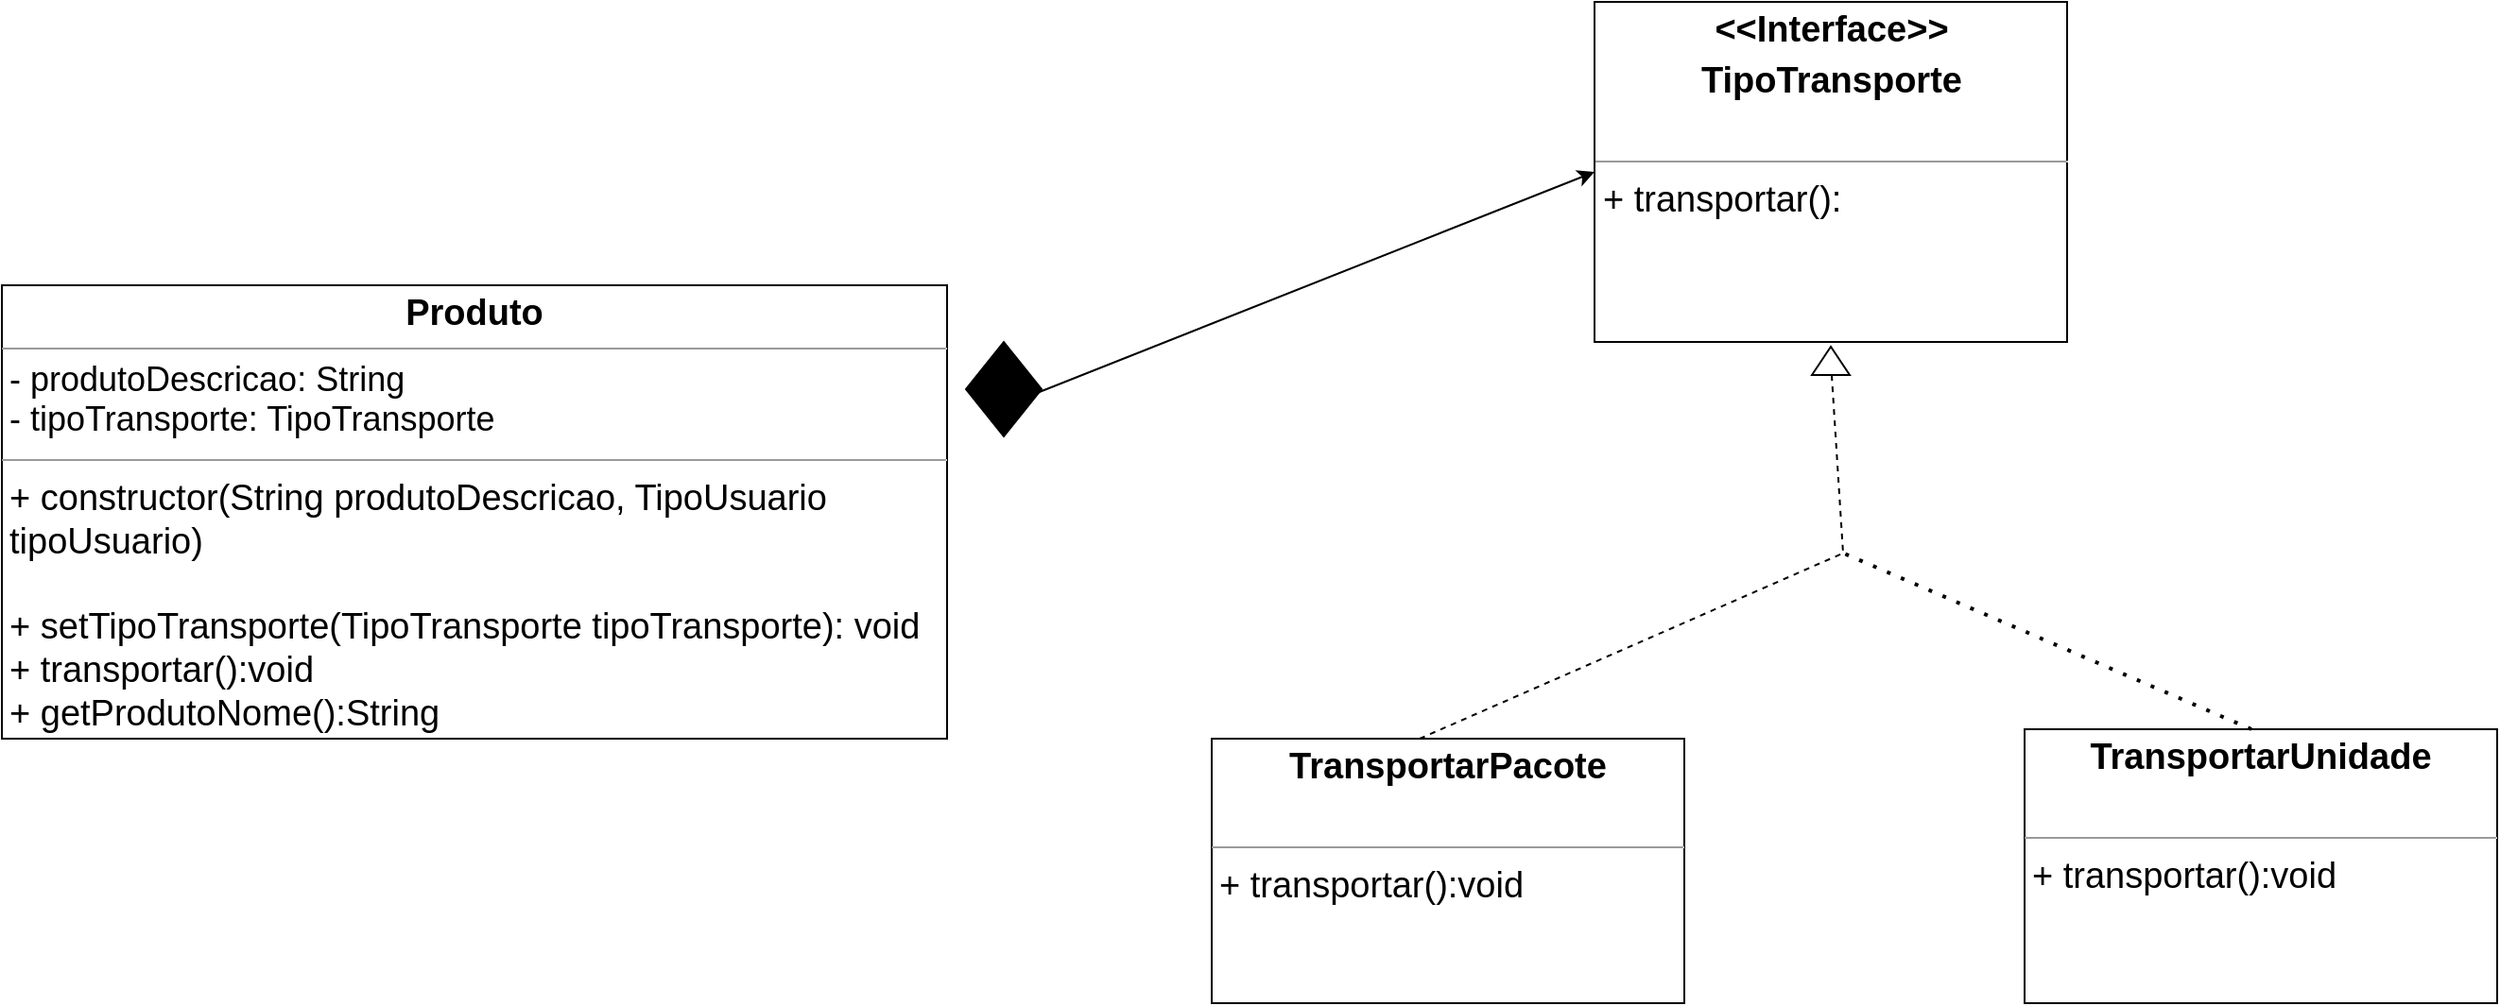 <mxfile version="21.6.8" type="device">
  <diagram name="Página-1" id="UER5mgDJ2g4CtjaLHuVk">
    <mxGraphModel dx="2261" dy="782" grid="1" gridSize="10" guides="1" tooltips="1" connect="1" arrows="1" fold="1" page="1" pageScale="1" pageWidth="827" pageHeight="1169" math="0" shadow="0">
      <root>
        <mxCell id="0" />
        <mxCell id="1" parent="0" />
        <mxCell id="Plm5FXUOydwEj75dUL9J-2" value="&lt;p style=&quot;margin:0px;margin-top:4px;text-align:center;&quot;&gt;&lt;span style=&quot;font-size: 19px;&quot;&gt;&lt;b&gt;Produto&lt;/b&gt;&lt;/span&gt;&lt;/p&gt;&lt;hr size=&quot;1&quot;&gt;&lt;p style=&quot;margin: 0px 0px 0px 4px; font-size: 18px;&quot;&gt;&lt;span style=&quot;background-color: initial;&quot;&gt;- produtoDescricao: String&lt;/span&gt;&lt;/p&gt;&lt;p style=&quot;margin: 0px 0px 0px 4px; font-size: 18px;&quot;&gt;&lt;font style=&quot;font-size: 18px;&quot;&gt;- tipoTransporte: TipoTransporte&lt;/font&gt;&lt;/p&gt;&lt;hr style=&quot;font-size: 18px;&quot; size=&quot;1&quot;&gt;&lt;p style=&quot;margin:0px;margin-left:4px;&quot;&gt;&lt;span style=&quot;background-color: initial; font-size: 19px;&quot;&gt;+ constructor(String produtoDescricao, TipoUsuario tipoUsuario)&lt;/span&gt;&lt;/p&gt;&lt;p style=&quot;margin:0px;margin-left:4px;&quot;&gt;&lt;span style=&quot;background-color: initial; font-size: 19px;&quot;&gt;&lt;br&gt;&lt;/span&gt;&lt;/p&gt;&lt;p style=&quot;margin:0px;margin-left:4px;&quot;&gt;&lt;span style=&quot;background-color: initial; font-size: 19px;&quot;&gt;+ setTipoTransporte(TipoTransporte tipoTransporte): void&lt;/span&gt;&lt;br&gt;&lt;/p&gt;&lt;p style=&quot;margin:0px;margin-left:4px;&quot;&gt;&lt;span style=&quot;background-color: initial; font-size: 19px;&quot;&gt;+ transportar():void&lt;/span&gt;&lt;/p&gt;&lt;p style=&quot;margin:0px;margin-left:4px;&quot;&gt;&lt;span style=&quot;background-color: initial; font-size: 19px;&quot;&gt;+ getProdutoNome():String&lt;/span&gt;&lt;/p&gt;" style="verticalAlign=top;align=left;overflow=fill;fontSize=12;fontFamily=Helvetica;html=1;whiteSpace=wrap;" vertex="1" parent="1">
          <mxGeometry x="-200" y="260" width="500" height="240" as="geometry" />
        </mxCell>
        <mxCell id="Plm5FXUOydwEj75dUL9J-12" value="&lt;p style=&quot;margin:0px;margin-top:4px;text-align:center;&quot;&gt;&lt;span style=&quot;font-size: 19px;&quot;&gt;&lt;b&gt;&amp;lt;&amp;lt;Interface&amp;gt;&amp;gt;&lt;/b&gt;&lt;/span&gt;&lt;/p&gt;&lt;p style=&quot;margin:0px;margin-top:4px;text-align:center;&quot;&gt;&lt;span style=&quot;font-size: 19px;&quot;&gt;&lt;b&gt;TipoTransporte&lt;/b&gt;&lt;/span&gt;&lt;/p&gt;&lt;p style=&quot;margin: 0px 0px 0px 4px; font-size: 18px;&quot;&gt;&lt;br&gt;&lt;/p&gt;&lt;hr style=&quot;font-size: 18px;&quot; size=&quot;1&quot;&gt;&lt;p style=&quot;margin:0px;margin-left:4px;&quot;&gt;&lt;font style=&quot;font-size: 19px;&quot;&gt;+ transportar():&amp;nbsp;&lt;/font&gt;&lt;/p&gt;" style="verticalAlign=top;align=left;overflow=fill;fontSize=12;fontFamily=Helvetica;html=1;whiteSpace=wrap;" vertex="1" parent="1">
          <mxGeometry x="642.5" y="110" width="250" height="180" as="geometry" />
        </mxCell>
        <mxCell id="Plm5FXUOydwEj75dUL9J-13" value="&lt;p style=&quot;margin:0px;margin-top:4px;text-align:center;&quot;&gt;&lt;span style=&quot;font-size: 19px;&quot;&gt;&lt;b&gt;TransportarPacote&lt;/b&gt;&lt;/span&gt;&lt;/p&gt;&lt;p style=&quot;margin: 0px 0px 0px 4px; font-size: 18px;&quot;&gt;&lt;br&gt;&lt;/p&gt;&lt;hr style=&quot;font-size: 18px;&quot; size=&quot;1&quot;&gt;&lt;p style=&quot;margin:0px;margin-left:4px;&quot;&gt;&lt;font style=&quot;font-size: 19px;&quot;&gt;+ transportar():void&lt;/font&gt;&lt;/p&gt;" style="verticalAlign=top;align=left;overflow=fill;fontSize=12;fontFamily=Helvetica;html=1;whiteSpace=wrap;" vertex="1" parent="1">
          <mxGeometry x="440" y="500" width="250" height="140" as="geometry" />
        </mxCell>
        <mxCell id="Plm5FXUOydwEj75dUL9J-14" value="&lt;p style=&quot;margin:0px;margin-top:4px;text-align:center;&quot;&gt;&lt;span style=&quot;font-size: 19px;&quot;&gt;&lt;b&gt;TransportarUnidade&lt;/b&gt;&lt;/span&gt;&lt;/p&gt;&lt;p style=&quot;margin: 0px 0px 0px 4px; font-size: 18px;&quot;&gt;&lt;br&gt;&lt;/p&gt;&lt;hr style=&quot;font-size: 18px;&quot; size=&quot;1&quot;&gt;&lt;p style=&quot;margin:0px;margin-left:4px;&quot;&gt;&lt;font style=&quot;font-size: 19px;&quot;&gt;+ transportar():void&lt;/font&gt;&lt;/p&gt;" style="verticalAlign=top;align=left;overflow=fill;fontSize=12;fontFamily=Helvetica;html=1;whiteSpace=wrap;" vertex="1" parent="1">
          <mxGeometry x="870" y="495" width="250" height="145" as="geometry" />
        </mxCell>
        <mxCell id="Plm5FXUOydwEj75dUL9J-21" value="" style="endArrow=none;dashed=1;html=1;dashPattern=1 3;strokeWidth=2;rounded=0;" edge="1" parent="1">
          <mxGeometry width="50" height="50" relative="1" as="geometry">
            <mxPoint x="990" y="495" as="sourcePoint" />
            <mxPoint x="770" y="400" as="targetPoint" />
          </mxGeometry>
        </mxCell>
        <mxCell id="Plm5FXUOydwEj75dUL9J-23" value="" style="endArrow=none;dashed=1;html=1;rounded=0;exitX=0.424;exitY=-0.013;exitDx=0;exitDy=0;exitPerimeter=0;" edge="1" parent="1" target="Plm5FXUOydwEj75dUL9J-22">
          <mxGeometry width="50" height="50" relative="1" as="geometry">
            <mxPoint x="550" y="500.0" as="sourcePoint" />
            <mxPoint x="770" y="292" as="targetPoint" />
            <Array as="points">
              <mxPoint x="774" y="401.82" />
            </Array>
          </mxGeometry>
        </mxCell>
        <mxCell id="Plm5FXUOydwEj75dUL9J-22" value="" style="triangle;whiteSpace=wrap;html=1;rotation=-90;" vertex="1" parent="1">
          <mxGeometry x="760" y="290" width="15" height="20" as="geometry" />
        </mxCell>
        <mxCell id="Plm5FXUOydwEj75dUL9J-26" value="" style="rhombus;whiteSpace=wrap;html=1;fillColor=#000000;" vertex="1" parent="1">
          <mxGeometry x="310" y="290" width="40" height="50" as="geometry" />
        </mxCell>
        <mxCell id="Plm5FXUOydwEj75dUL9J-27" value="" style="endArrow=classic;html=1;rounded=0;entryX=0;entryY=0.5;entryDx=0;entryDy=0;" edge="1" parent="1" target="Plm5FXUOydwEj75dUL9J-12">
          <mxGeometry width="50" height="50" relative="1" as="geometry">
            <mxPoint x="340" y="320" as="sourcePoint" />
            <mxPoint x="390" y="270" as="targetPoint" />
          </mxGeometry>
        </mxCell>
      </root>
    </mxGraphModel>
  </diagram>
</mxfile>
